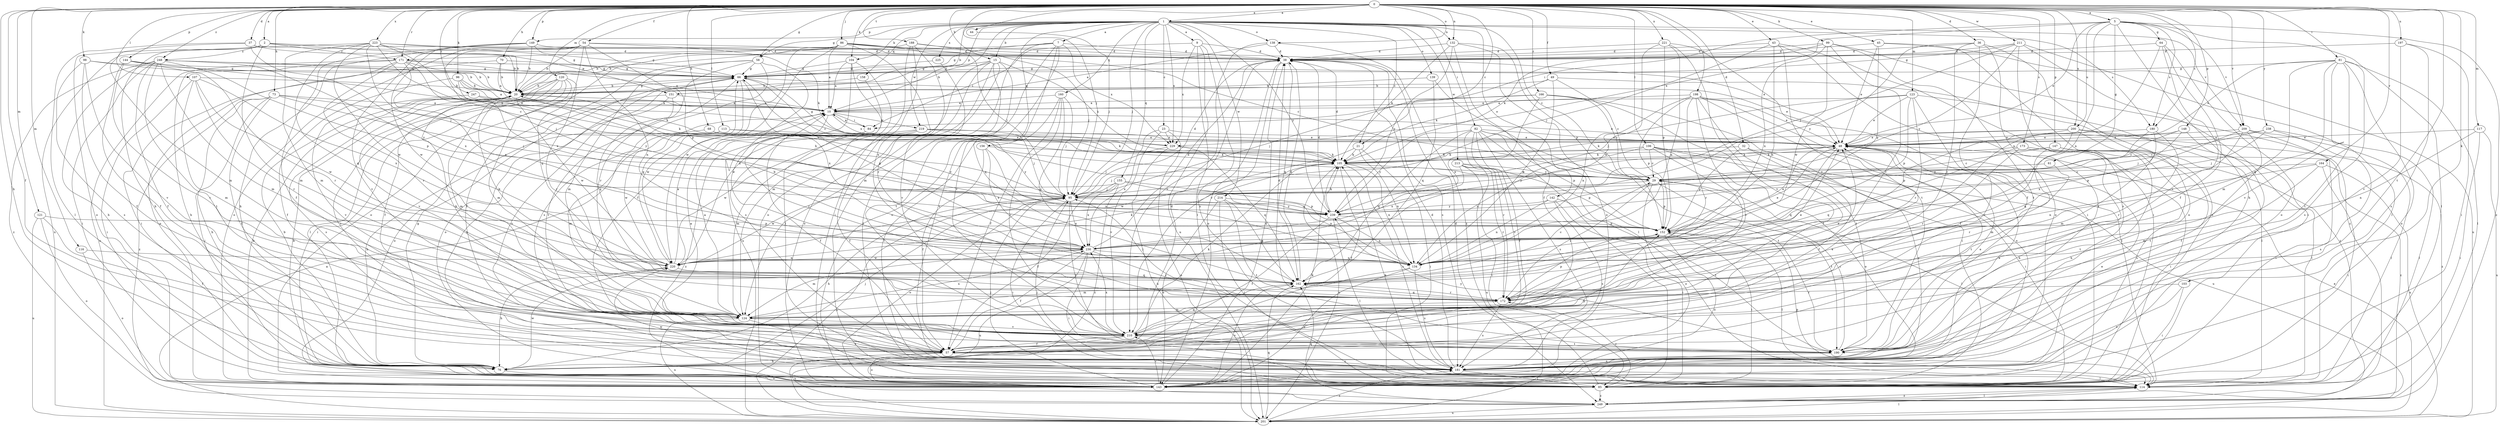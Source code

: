 strict digraph  {
0;
1;
2;
5;
7;
9;
10;
15;
20;
21;
23;
29;
32;
36;
37;
38;
43;
44;
45;
48;
49;
54;
57;
58;
61;
64;
66;
68;
70;
73;
76;
81;
82;
84;
85;
86;
95;
96;
98;
99;
103;
104;
105;
106;
107;
113;
114;
116;
117;
120;
121;
123;
124;
132;
134;
138;
139;
142;
143;
144;
147;
148;
149;
151;
152;
155;
156;
158;
160;
162;
164;
166;
171;
172;
173;
180;
181;
188;
190;
197;
198;
200;
201;
209;
210;
211;
213;
214;
219;
220;
221;
223;
225;
229;
230;
238;
239;
247;
248;
249;
0 -> 1  [label=a];
0 -> 2  [label=a];
0 -> 5  [label=a];
0 -> 15  [label=b];
0 -> 21  [label=c];
0 -> 32  [label=d];
0 -> 36  [label=d];
0 -> 37  [label=d];
0 -> 43  [label=e];
0 -> 44  [label=e];
0 -> 45  [label=e];
0 -> 49  [label=f];
0 -> 54  [label=f];
0 -> 57  [label=f];
0 -> 58  [label=g];
0 -> 68  [label=h];
0 -> 70  [label=h];
0 -> 73  [label=h];
0 -> 76  [label=h];
0 -> 81  [label=i];
0 -> 86  [label=j];
0 -> 95  [label=j];
0 -> 96  [label=k];
0 -> 98  [label=k];
0 -> 99  [label=k];
0 -> 103  [label=k];
0 -> 104  [label=k];
0 -> 106  [label=l];
0 -> 107  [label=l];
0 -> 113  [label=l];
0 -> 116  [label=m];
0 -> 117  [label=m];
0 -> 120  [label=m];
0 -> 121  [label=m];
0 -> 123  [label=m];
0 -> 132  [label=n];
0 -> 138  [label=o];
0 -> 144  [label=p];
0 -> 147  [label=p];
0 -> 148  [label=p];
0 -> 149  [label=p];
0 -> 164  [label=r];
0 -> 166  [label=r];
0 -> 171  [label=r];
0 -> 173  [label=s];
0 -> 180  [label=s];
0 -> 188  [label=t];
0 -> 190  [label=t];
0 -> 197  [label=u];
0 -> 198  [label=u];
0 -> 200  [label=u];
0 -> 209  [label=v];
0 -> 211  [label=w];
0 -> 221  [label=x];
0 -> 223  [label=x];
0 -> 238  [label=y];
0 -> 247  [label=z];
0 -> 248  [label=z];
1 -> 7  [label=a];
1 -> 9  [label=a];
1 -> 10  [label=a];
1 -> 15  [label=b];
1 -> 20  [label=b];
1 -> 21  [label=c];
1 -> 23  [label=c];
1 -> 29  [label=c];
1 -> 58  [label=g];
1 -> 82  [label=i];
1 -> 95  [label=j];
1 -> 104  [label=k];
1 -> 132  [label=n];
1 -> 138  [label=o];
1 -> 139  [label=o];
1 -> 142  [label=o];
1 -> 149  [label=p];
1 -> 151  [label=p];
1 -> 155  [label=q];
1 -> 156  [label=q];
1 -> 158  [label=q];
1 -> 160  [label=q];
1 -> 180  [label=s];
1 -> 209  [label=v];
1 -> 213  [label=w];
1 -> 214  [label=w];
1 -> 219  [label=w];
1 -> 225  [label=x];
1 -> 229  [label=x];
1 -> 239  [label=y];
2 -> 38  [label=d];
2 -> 76  [label=h];
2 -> 124  [label=m];
2 -> 143  [label=o];
2 -> 151  [label=p];
2 -> 171  [label=r];
2 -> 248  [label=z];
5 -> 48  [label=e];
5 -> 61  [label=g];
5 -> 64  [label=g];
5 -> 76  [label=h];
5 -> 84  [label=i];
5 -> 114  [label=l];
5 -> 134  [label=n];
5 -> 180  [label=s];
5 -> 200  [label=u];
5 -> 209  [label=v];
5 -> 229  [label=x];
5 -> 249  [label=z];
7 -> 38  [label=d];
7 -> 66  [label=g];
7 -> 124  [label=m];
7 -> 143  [label=o];
7 -> 171  [label=r];
7 -> 181  [label=s];
7 -> 210  [label=v];
7 -> 229  [label=x];
9 -> 38  [label=d];
9 -> 84  [label=i];
9 -> 114  [label=l];
9 -> 181  [label=s];
9 -> 201  [label=u];
9 -> 229  [label=x];
10 -> 48  [label=e];
10 -> 84  [label=i];
10 -> 172  [label=r];
10 -> 219  [label=w];
10 -> 229  [label=x];
15 -> 20  [label=b];
15 -> 66  [label=g];
15 -> 85  [label=i];
15 -> 105  [label=k];
15 -> 114  [label=l];
15 -> 124  [label=m];
15 -> 143  [label=o];
15 -> 162  [label=q];
15 -> 190  [label=t];
20 -> 10  [label=a];
20 -> 66  [label=g];
20 -> 124  [label=m];
20 -> 181  [label=s];
20 -> 220  [label=w];
21 -> 85  [label=i];
21 -> 105  [label=k];
21 -> 134  [label=n];
21 -> 220  [label=w];
23 -> 48  [label=e];
23 -> 201  [label=u];
23 -> 210  [label=v];
23 -> 229  [label=x];
23 -> 230  [label=x];
29 -> 95  [label=j];
29 -> 114  [label=l];
29 -> 143  [label=o];
29 -> 152  [label=p];
29 -> 172  [label=r];
29 -> 190  [label=t];
32 -> 57  [label=f];
32 -> 105  [label=k];
32 -> 152  [label=p];
32 -> 181  [label=s];
36 -> 38  [label=d];
36 -> 57  [label=f];
36 -> 143  [label=o];
36 -> 172  [label=r];
36 -> 181  [label=s];
36 -> 239  [label=y];
37 -> 20  [label=b];
37 -> 38  [label=d];
37 -> 114  [label=l];
37 -> 124  [label=m];
37 -> 230  [label=x];
38 -> 66  [label=g];
38 -> 143  [label=o];
38 -> 162  [label=q];
38 -> 181  [label=s];
38 -> 210  [label=v];
43 -> 38  [label=d];
43 -> 85  [label=i];
43 -> 95  [label=j];
43 -> 134  [label=n];
43 -> 143  [label=o];
43 -> 190  [label=t];
44 -> 95  [label=j];
45 -> 38  [label=d];
45 -> 48  [label=e];
45 -> 143  [label=o];
45 -> 152  [label=p];
45 -> 201  [label=u];
48 -> 105  [label=k];
48 -> 162  [label=q];
48 -> 190  [label=t];
48 -> 239  [label=y];
49 -> 20  [label=b];
49 -> 29  [label=c];
49 -> 105  [label=k];
49 -> 134  [label=n];
49 -> 249  [label=z];
54 -> 20  [label=b];
54 -> 38  [label=d];
54 -> 76  [label=h];
54 -> 105  [label=k];
54 -> 134  [label=n];
54 -> 143  [label=o];
54 -> 152  [label=p];
54 -> 162  [label=q];
54 -> 230  [label=x];
57 -> 38  [label=d];
57 -> 48  [label=e];
57 -> 76  [label=h];
57 -> 143  [label=o];
57 -> 181  [label=s];
58 -> 57  [label=f];
58 -> 66  [label=g];
58 -> 124  [label=m];
58 -> 134  [label=n];
58 -> 172  [label=r];
58 -> 181  [label=s];
61 -> 29  [label=c];
61 -> 172  [label=r];
64 -> 38  [label=d];
64 -> 57  [label=f];
64 -> 143  [label=o];
64 -> 210  [label=v];
64 -> 230  [label=x];
66 -> 20  [label=b];
66 -> 29  [label=c];
66 -> 48  [label=e];
66 -> 143  [label=o];
66 -> 181  [label=s];
66 -> 190  [label=t];
66 -> 220  [label=w];
66 -> 230  [label=x];
68 -> 48  [label=e];
68 -> 76  [label=h];
68 -> 105  [label=k];
70 -> 10  [label=a];
70 -> 20  [label=b];
70 -> 66  [label=g];
70 -> 85  [label=i];
73 -> 10  [label=a];
73 -> 29  [label=c];
73 -> 57  [label=f];
73 -> 76  [label=h];
73 -> 85  [label=i];
73 -> 95  [label=j];
73 -> 249  [label=z];
76 -> 20  [label=b];
76 -> 66  [label=g];
76 -> 95  [label=j];
76 -> 143  [label=o];
76 -> 152  [label=p];
76 -> 220  [label=w];
81 -> 48  [label=e];
81 -> 66  [label=g];
81 -> 114  [label=l];
81 -> 124  [label=m];
81 -> 143  [label=o];
81 -> 162  [label=q];
81 -> 181  [label=s];
81 -> 190  [label=t];
81 -> 210  [label=v];
82 -> 48  [label=e];
82 -> 57  [label=f];
82 -> 85  [label=i];
82 -> 152  [label=p];
82 -> 162  [label=q];
82 -> 172  [label=r];
82 -> 181  [label=s];
82 -> 190  [label=t];
82 -> 210  [label=v];
82 -> 239  [label=y];
84 -> 10  [label=a];
84 -> 57  [label=f];
84 -> 249  [label=z];
85 -> 20  [label=b];
85 -> 38  [label=d];
85 -> 95  [label=j];
85 -> 172  [label=r];
85 -> 249  [label=z];
86 -> 10  [label=a];
86 -> 20  [label=b];
86 -> 29  [label=c];
86 -> 38  [label=d];
86 -> 48  [label=e];
86 -> 57  [label=f];
86 -> 95  [label=j];
86 -> 134  [label=n];
86 -> 143  [label=o];
86 -> 220  [label=w];
95 -> 20  [label=b];
95 -> 38  [label=d];
95 -> 76  [label=h];
95 -> 85  [label=i];
95 -> 143  [label=o];
95 -> 190  [label=t];
95 -> 230  [label=x];
95 -> 239  [label=y];
96 -> 10  [label=a];
96 -> 20  [label=b];
96 -> 57  [label=f];
96 -> 105  [label=k];
96 -> 239  [label=y];
98 -> 20  [label=b];
98 -> 57  [label=f];
98 -> 66  [label=g];
98 -> 181  [label=s];
98 -> 210  [label=v];
99 -> 38  [label=d];
99 -> 105  [label=k];
99 -> 172  [label=r];
99 -> 190  [label=t];
99 -> 220  [label=w];
99 -> 230  [label=x];
99 -> 249  [label=z];
103 -> 85  [label=i];
103 -> 172  [label=r];
103 -> 181  [label=s];
104 -> 10  [label=a];
104 -> 66  [label=g];
104 -> 114  [label=l];
104 -> 181  [label=s];
104 -> 201  [label=u];
105 -> 29  [label=c];
105 -> 38  [label=d];
105 -> 57  [label=f];
105 -> 95  [label=j];
105 -> 134  [label=n];
105 -> 181  [label=s];
105 -> 201  [label=u];
106 -> 29  [label=c];
106 -> 85  [label=i];
106 -> 105  [label=k];
106 -> 134  [label=n];
106 -> 143  [label=o];
106 -> 201  [label=u];
106 -> 210  [label=v];
107 -> 20  [label=b];
107 -> 85  [label=i];
107 -> 124  [label=m];
107 -> 172  [label=r];
107 -> 220  [label=w];
107 -> 230  [label=x];
113 -> 48  [label=e];
113 -> 124  [label=m];
113 -> 220  [label=w];
113 -> 239  [label=y];
114 -> 105  [label=k];
114 -> 152  [label=p];
114 -> 220  [label=w];
114 -> 249  [label=z];
116 -> 134  [label=n];
116 -> 143  [label=o];
117 -> 48  [label=e];
117 -> 85  [label=i];
117 -> 134  [label=n];
117 -> 201  [label=u];
120 -> 20  [label=b];
120 -> 57  [label=f];
120 -> 85  [label=i];
120 -> 114  [label=l];
120 -> 124  [label=m];
120 -> 172  [label=r];
120 -> 181  [label=s];
120 -> 210  [label=v];
121 -> 57  [label=f];
121 -> 143  [label=o];
121 -> 152  [label=p];
121 -> 201  [label=u];
123 -> 10  [label=a];
123 -> 48  [label=e];
123 -> 57  [label=f];
123 -> 95  [label=j];
123 -> 114  [label=l];
123 -> 152  [label=p];
123 -> 172  [label=r];
124 -> 10  [label=a];
124 -> 20  [label=b];
124 -> 181  [label=s];
124 -> 201  [label=u];
124 -> 210  [label=v];
124 -> 230  [label=x];
132 -> 38  [label=d];
132 -> 57  [label=f];
132 -> 105  [label=k];
132 -> 143  [label=o];
132 -> 152  [label=p];
132 -> 239  [label=y];
134 -> 124  [label=m];
134 -> 143  [label=o];
134 -> 181  [label=s];
138 -> 10  [label=a];
138 -> 38  [label=d];
138 -> 210  [label=v];
138 -> 249  [label=z];
139 -> 20  [label=b];
139 -> 114  [label=l];
139 -> 162  [label=q];
142 -> 85  [label=i];
142 -> 134  [label=n];
142 -> 181  [label=s];
142 -> 190  [label=t];
142 -> 239  [label=y];
143 -> 20  [label=b];
143 -> 38  [label=d];
143 -> 48  [label=e];
143 -> 95  [label=j];
143 -> 105  [label=k];
143 -> 210  [label=v];
144 -> 48  [label=e];
144 -> 57  [label=f];
144 -> 66  [label=g];
144 -> 172  [label=r];
144 -> 210  [label=v];
147 -> 29  [label=c];
147 -> 76  [label=h];
147 -> 105  [label=k];
147 -> 124  [label=m];
147 -> 181  [label=s];
147 -> 190  [label=t];
148 -> 29  [label=c];
148 -> 48  [label=e];
148 -> 57  [label=f];
148 -> 95  [label=j];
149 -> 20  [label=b];
149 -> 38  [label=d];
149 -> 57  [label=f];
149 -> 66  [label=g];
149 -> 210  [label=v];
149 -> 220  [label=w];
151 -> 10  [label=a];
151 -> 143  [label=o];
151 -> 162  [label=q];
151 -> 181  [label=s];
152 -> 48  [label=e];
152 -> 85  [label=i];
152 -> 114  [label=l];
152 -> 143  [label=o];
152 -> 230  [label=x];
155 -> 57  [label=f];
155 -> 95  [label=j];
155 -> 134  [label=n];
155 -> 152  [label=p];
155 -> 220  [label=w];
155 -> 230  [label=x];
155 -> 249  [label=z];
156 -> 57  [label=f];
156 -> 105  [label=k];
156 -> 134  [label=n];
156 -> 230  [label=x];
158 -> 20  [label=b];
158 -> 220  [label=w];
160 -> 10  [label=a];
160 -> 57  [label=f];
160 -> 95  [label=j];
160 -> 114  [label=l];
160 -> 162  [label=q];
160 -> 210  [label=v];
162 -> 20  [label=b];
162 -> 29  [label=c];
162 -> 38  [label=d];
162 -> 48  [label=e];
162 -> 143  [label=o];
162 -> 172  [label=r];
164 -> 29  [label=c];
164 -> 85  [label=i];
164 -> 124  [label=m];
164 -> 134  [label=n];
164 -> 201  [label=u];
166 -> 10  [label=a];
166 -> 29  [label=c];
166 -> 85  [label=i];
166 -> 95  [label=j];
166 -> 190  [label=t];
166 -> 230  [label=x];
171 -> 10  [label=a];
171 -> 20  [label=b];
171 -> 66  [label=g];
171 -> 76  [label=h];
171 -> 95  [label=j];
171 -> 143  [label=o];
171 -> 172  [label=r];
171 -> 201  [label=u];
171 -> 230  [label=x];
172 -> 38  [label=d];
172 -> 48  [label=e];
172 -> 95  [label=j];
172 -> 124  [label=m];
172 -> 152  [label=p];
172 -> 162  [label=q];
172 -> 181  [label=s];
173 -> 76  [label=h];
173 -> 85  [label=i];
173 -> 105  [label=k];
173 -> 162  [label=q];
173 -> 172  [label=r];
173 -> 249  [label=z];
180 -> 48  [label=e];
180 -> 172  [label=r];
180 -> 230  [label=x];
180 -> 239  [label=y];
181 -> 38  [label=d];
181 -> 48  [label=e];
181 -> 85  [label=i];
181 -> 114  [label=l];
188 -> 20  [label=b];
188 -> 38  [label=d];
188 -> 85  [label=i];
188 -> 95  [label=j];
188 -> 143  [label=o];
188 -> 172  [label=r];
190 -> 29  [label=c];
190 -> 48  [label=e];
190 -> 181  [label=s];
190 -> 239  [label=y];
197 -> 38  [label=d];
197 -> 85  [label=i];
197 -> 181  [label=s];
197 -> 210  [label=v];
198 -> 10  [label=a];
198 -> 48  [label=e];
198 -> 57  [label=f];
198 -> 114  [label=l];
198 -> 134  [label=n];
198 -> 143  [label=o];
198 -> 152  [label=p];
198 -> 172  [label=r];
198 -> 210  [label=v];
200 -> 48  [label=e];
200 -> 105  [label=k];
200 -> 114  [label=l];
200 -> 124  [label=m];
200 -> 152  [label=p];
200 -> 172  [label=r];
200 -> 249  [label=z];
201 -> 10  [label=a];
201 -> 48  [label=e];
201 -> 95  [label=j];
201 -> 114  [label=l];
201 -> 162  [label=q];
201 -> 181  [label=s];
209 -> 48  [label=e];
209 -> 85  [label=i];
209 -> 114  [label=l];
209 -> 152  [label=p];
209 -> 162  [label=q];
209 -> 190  [label=t];
210 -> 10  [label=a];
210 -> 57  [label=f];
210 -> 105  [label=k];
210 -> 162  [label=q];
210 -> 190  [label=t];
210 -> 201  [label=u];
210 -> 230  [label=x];
211 -> 38  [label=d];
211 -> 66  [label=g];
211 -> 85  [label=i];
211 -> 95  [label=j];
211 -> 114  [label=l];
211 -> 181  [label=s];
211 -> 239  [label=y];
213 -> 29  [label=c];
213 -> 85  [label=i];
213 -> 152  [label=p];
213 -> 172  [label=r];
213 -> 201  [label=u];
213 -> 230  [label=x];
214 -> 85  [label=i];
214 -> 143  [label=o];
214 -> 162  [label=q];
214 -> 190  [label=t];
214 -> 239  [label=y];
219 -> 48  [label=e];
219 -> 57  [label=f];
219 -> 95  [label=j];
219 -> 124  [label=m];
219 -> 220  [label=w];
219 -> 239  [label=y];
220 -> 10  [label=a];
220 -> 66  [label=g];
220 -> 76  [label=h];
220 -> 105  [label=k];
220 -> 162  [label=q];
221 -> 38  [label=d];
221 -> 85  [label=i];
221 -> 134  [label=n];
221 -> 152  [label=p];
221 -> 210  [label=v];
221 -> 220  [label=w];
223 -> 20  [label=b];
223 -> 29  [label=c];
223 -> 38  [label=d];
223 -> 66  [label=g];
223 -> 95  [label=j];
223 -> 105  [label=k];
223 -> 124  [label=m];
223 -> 162  [label=q];
223 -> 201  [label=u];
223 -> 220  [label=w];
225 -> 66  [label=g];
225 -> 210  [label=v];
229 -> 66  [label=g];
229 -> 95  [label=j];
229 -> 105  [label=k];
229 -> 162  [label=q];
229 -> 201  [label=u];
230 -> 20  [label=b];
230 -> 38  [label=d];
230 -> 48  [label=e];
230 -> 57  [label=f];
230 -> 66  [label=g];
230 -> 85  [label=i];
230 -> 124  [label=m];
230 -> 134  [label=n];
230 -> 172  [label=r];
230 -> 201  [label=u];
230 -> 220  [label=w];
238 -> 29  [label=c];
238 -> 48  [label=e];
238 -> 95  [label=j];
238 -> 114  [label=l];
238 -> 181  [label=s];
239 -> 38  [label=d];
239 -> 57  [label=f];
239 -> 105  [label=k];
239 -> 114  [label=l];
239 -> 134  [label=n];
239 -> 152  [label=p];
247 -> 10  [label=a];
247 -> 105  [label=k];
247 -> 210  [label=v];
248 -> 20  [label=b];
248 -> 57  [label=f];
248 -> 66  [label=g];
248 -> 76  [label=h];
248 -> 85  [label=i];
248 -> 124  [label=m];
248 -> 152  [label=p];
248 -> 190  [label=t];
248 -> 239  [label=y];
248 -> 249  [label=z];
249 -> 114  [label=l];
249 -> 162  [label=q];
249 -> 201  [label=u];
}
